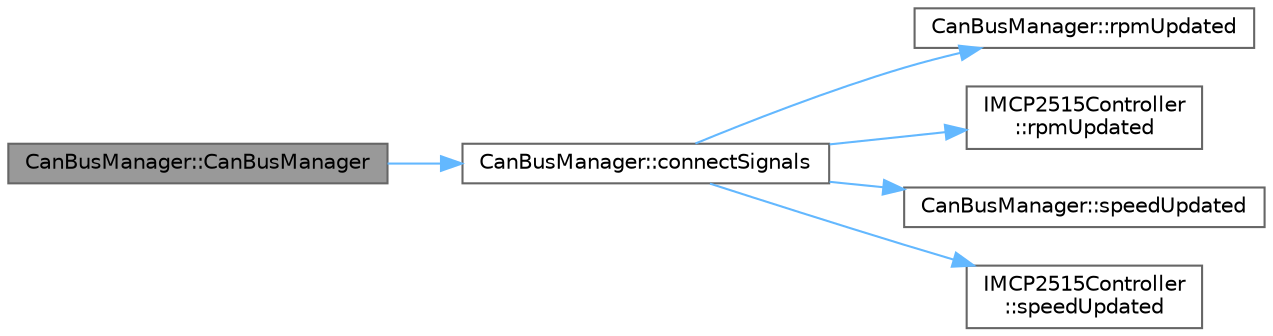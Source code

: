 digraph "CanBusManager::CanBusManager"
{
 // LATEX_PDF_SIZE
  bgcolor="transparent";
  edge [fontname=Helvetica,fontsize=10,labelfontname=Helvetica,labelfontsize=10];
  node [fontname=Helvetica,fontsize=10,shape=box,height=0.2,width=0.4];
  rankdir="LR";
  Node1 [id="Node000001",label="CanBusManager::CanBusManager",height=0.2,width=0.4,color="gray40", fillcolor="grey60", style="filled", fontcolor="black",tooltip="Construct a new CanBusManager::CanBusManager object."];
  Node1 -> Node2 [id="edge1_Node000001_Node000002",color="steelblue1",style="solid",tooltip=" "];
  Node2 [id="Node000002",label="CanBusManager::connectSignals",height=0.2,width=0.4,color="grey40", fillcolor="white", style="filled",URL="$classCanBusManager.html#a7906428f2dba8fd2488b473036c2ba70",tooltip="Method to connect signals."];
  Node2 -> Node3 [id="edge2_Node000002_Node000003",color="steelblue1",style="solid",tooltip=" "];
  Node3 [id="Node000003",label="CanBusManager::rpmUpdated",height=0.2,width=0.4,color="grey40", fillcolor="white", style="filled",URL="$classCanBusManager.html#a078fd69ae1f601a6a5792b41f5e6346a",tooltip="Signal emitted when the RPM is updated."];
  Node2 -> Node4 [id="edge3_Node000002_Node000004",color="steelblue1",style="solid",tooltip=" "];
  Node4 [id="Node000004",label="IMCP2515Controller\l::rpmUpdated",height=0.2,width=0.4,color="grey40", fillcolor="white", style="filled",URL="$classIMCP2515Controller.html#a7f546ecbb7d88b41f23b1852c82d4f8d",tooltip="Signal emitted when the RPM is updated."];
  Node2 -> Node5 [id="edge4_Node000002_Node000005",color="steelblue1",style="solid",tooltip=" "];
  Node5 [id="Node000005",label="CanBusManager::speedUpdated",height=0.2,width=0.4,color="grey40", fillcolor="white", style="filled",URL="$classCanBusManager.html#a26fcbb1afe5a721954bec9f1ac62f991",tooltip="Signal emitted when the speed is updated."];
  Node2 -> Node6 [id="edge5_Node000002_Node000006",color="steelblue1",style="solid",tooltip=" "];
  Node6 [id="Node000006",label="IMCP2515Controller\l::speedUpdated",height=0.2,width=0.4,color="grey40", fillcolor="white", style="filled",URL="$classIMCP2515Controller.html#ae8ffa002fcf87f1a8dbdf6ff4347d1fd",tooltip="Signal emitted when the speed is updated."];
}

